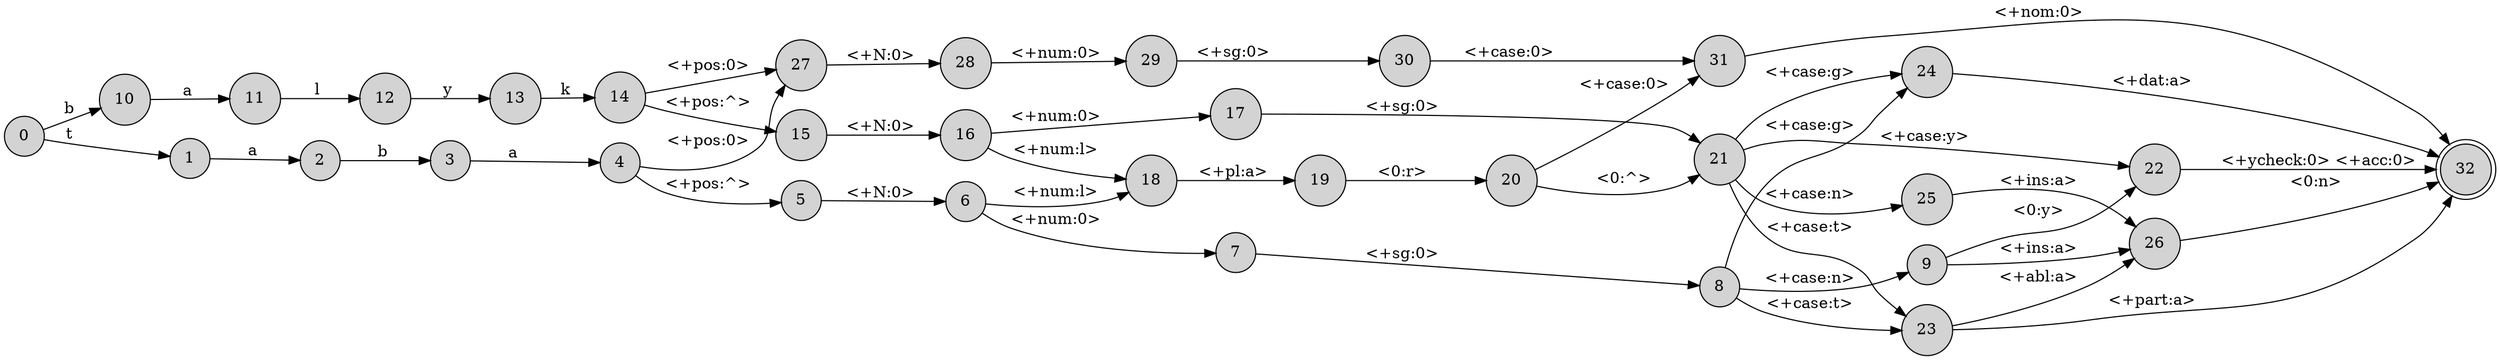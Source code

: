 digraph A {
rankdir = LR;
node [shape=circle,style=filled] 0
node [shape=circle,style=filled] 1
node [shape=circle,style=filled] 2
node [shape=circle,style=filled] 3
node [shape=circle,style=filled] 4
node [shape=circle,style=filled] 5
node [shape=circle,style=filled] 6
node [shape=circle,style=filled] 7
node [shape=circle,style=filled] 8
node [shape=circle,style=filled] 9
node [shape=circle,style=filled] 10
node [shape=circle,style=filled] 11
node [shape=circle,style=filled] 12
node [shape=circle,style=filled] 13
node [shape=circle,style=filled] 14
node [shape=circle,style=filled] 15
node [shape=circle,style=filled] 16
node [shape=circle,style=filled] 17
node [shape=circle,style=filled] 18
node [shape=circle,style=filled] 19
node [shape=circle,style=filled] 20
node [shape=circle,style=filled] 21
node [shape=circle,style=filled] 22
node [shape=circle,style=filled] 23
node [shape=circle,style=filled] 24
node [shape=circle,style=filled] 25
node [shape=circle,style=filled] 26
node [shape=circle,style=filled] 27
node [shape=circle,style=filled] 28
node [shape=circle,style=filled] 29
node [shape=circle,style=filled] 30
node [shape=circle,style=filled] 31
node [shape=doublecircle,style=filled] 32
0 -> 10 [label="b "];
0 -> 1 [label="t "];
1 -> 2 [label="a "];
2 -> 3 [label="b "];
3 -> 4 [label="a "];
4 -> 27 [label="<+pos:0> "];
4 -> 5 [label="<+pos:^> "];
5 -> 6 [label="<+N:0> "];
6 -> 18 [label="<+num:l> "];
6 -> 7 [label="<+num:0> "];
7 -> 8 [label="<+sg:0> "];
8 -> 9 [label="<+case:n> "];
8 -> 24 [label="<+case:g> "];
8 -> 23 [label="<+case:t> "];
9 -> 22 [label="<0:y> "];
9 -> 26 [label="<+ins:a> "];
10 -> 11 [label="a "];
11 -> 12 [label="l "];
12 -> 13 [label="y "];
13 -> 14 [label="k "];
14 -> 27 [label="<+pos:0> "];
14 -> 15 [label="<+pos:^> "];
15 -> 16 [label="<+N:0> "];
16 -> 18 [label="<+num:l> "];
16 -> 17 [label="<+num:0> "];
17 -> 21 [label="<+sg:0> "];
18 -> 19 [label="<+pl:a> "];
19 -> 20 [label="<0:r> "];
20 -> 31 [label="<+case:0> "];
20 -> 21 [label="<0:^> "];
21 -> 25 [label="<+case:n> "];
21 -> 24 [label="<+case:g> "];
21 -> 23 [label="<+case:t> "];
21 -> 22 [label="<+case:y> "];
22 -> 32 [label="<+ycheck:0> <+acc:0>\n"];
23 -> 26 [label="<+abl:a> "];
23 -> 32 [label="<+part:a> "];
24 -> 32 [label="<+dat:a> "];
25 -> 26 [label="<+ins:a> "];
26 -> 32 [label="<0:n> "];
27 -> 28 [label="<+N:0> "];
28 -> 29 [label="<+num:0> "];
29 -> 30 [label="<+sg:0> "];
30 -> 31 [label="<+case:0> "];
31 -> 32 [label="<+nom:0> "];
}
